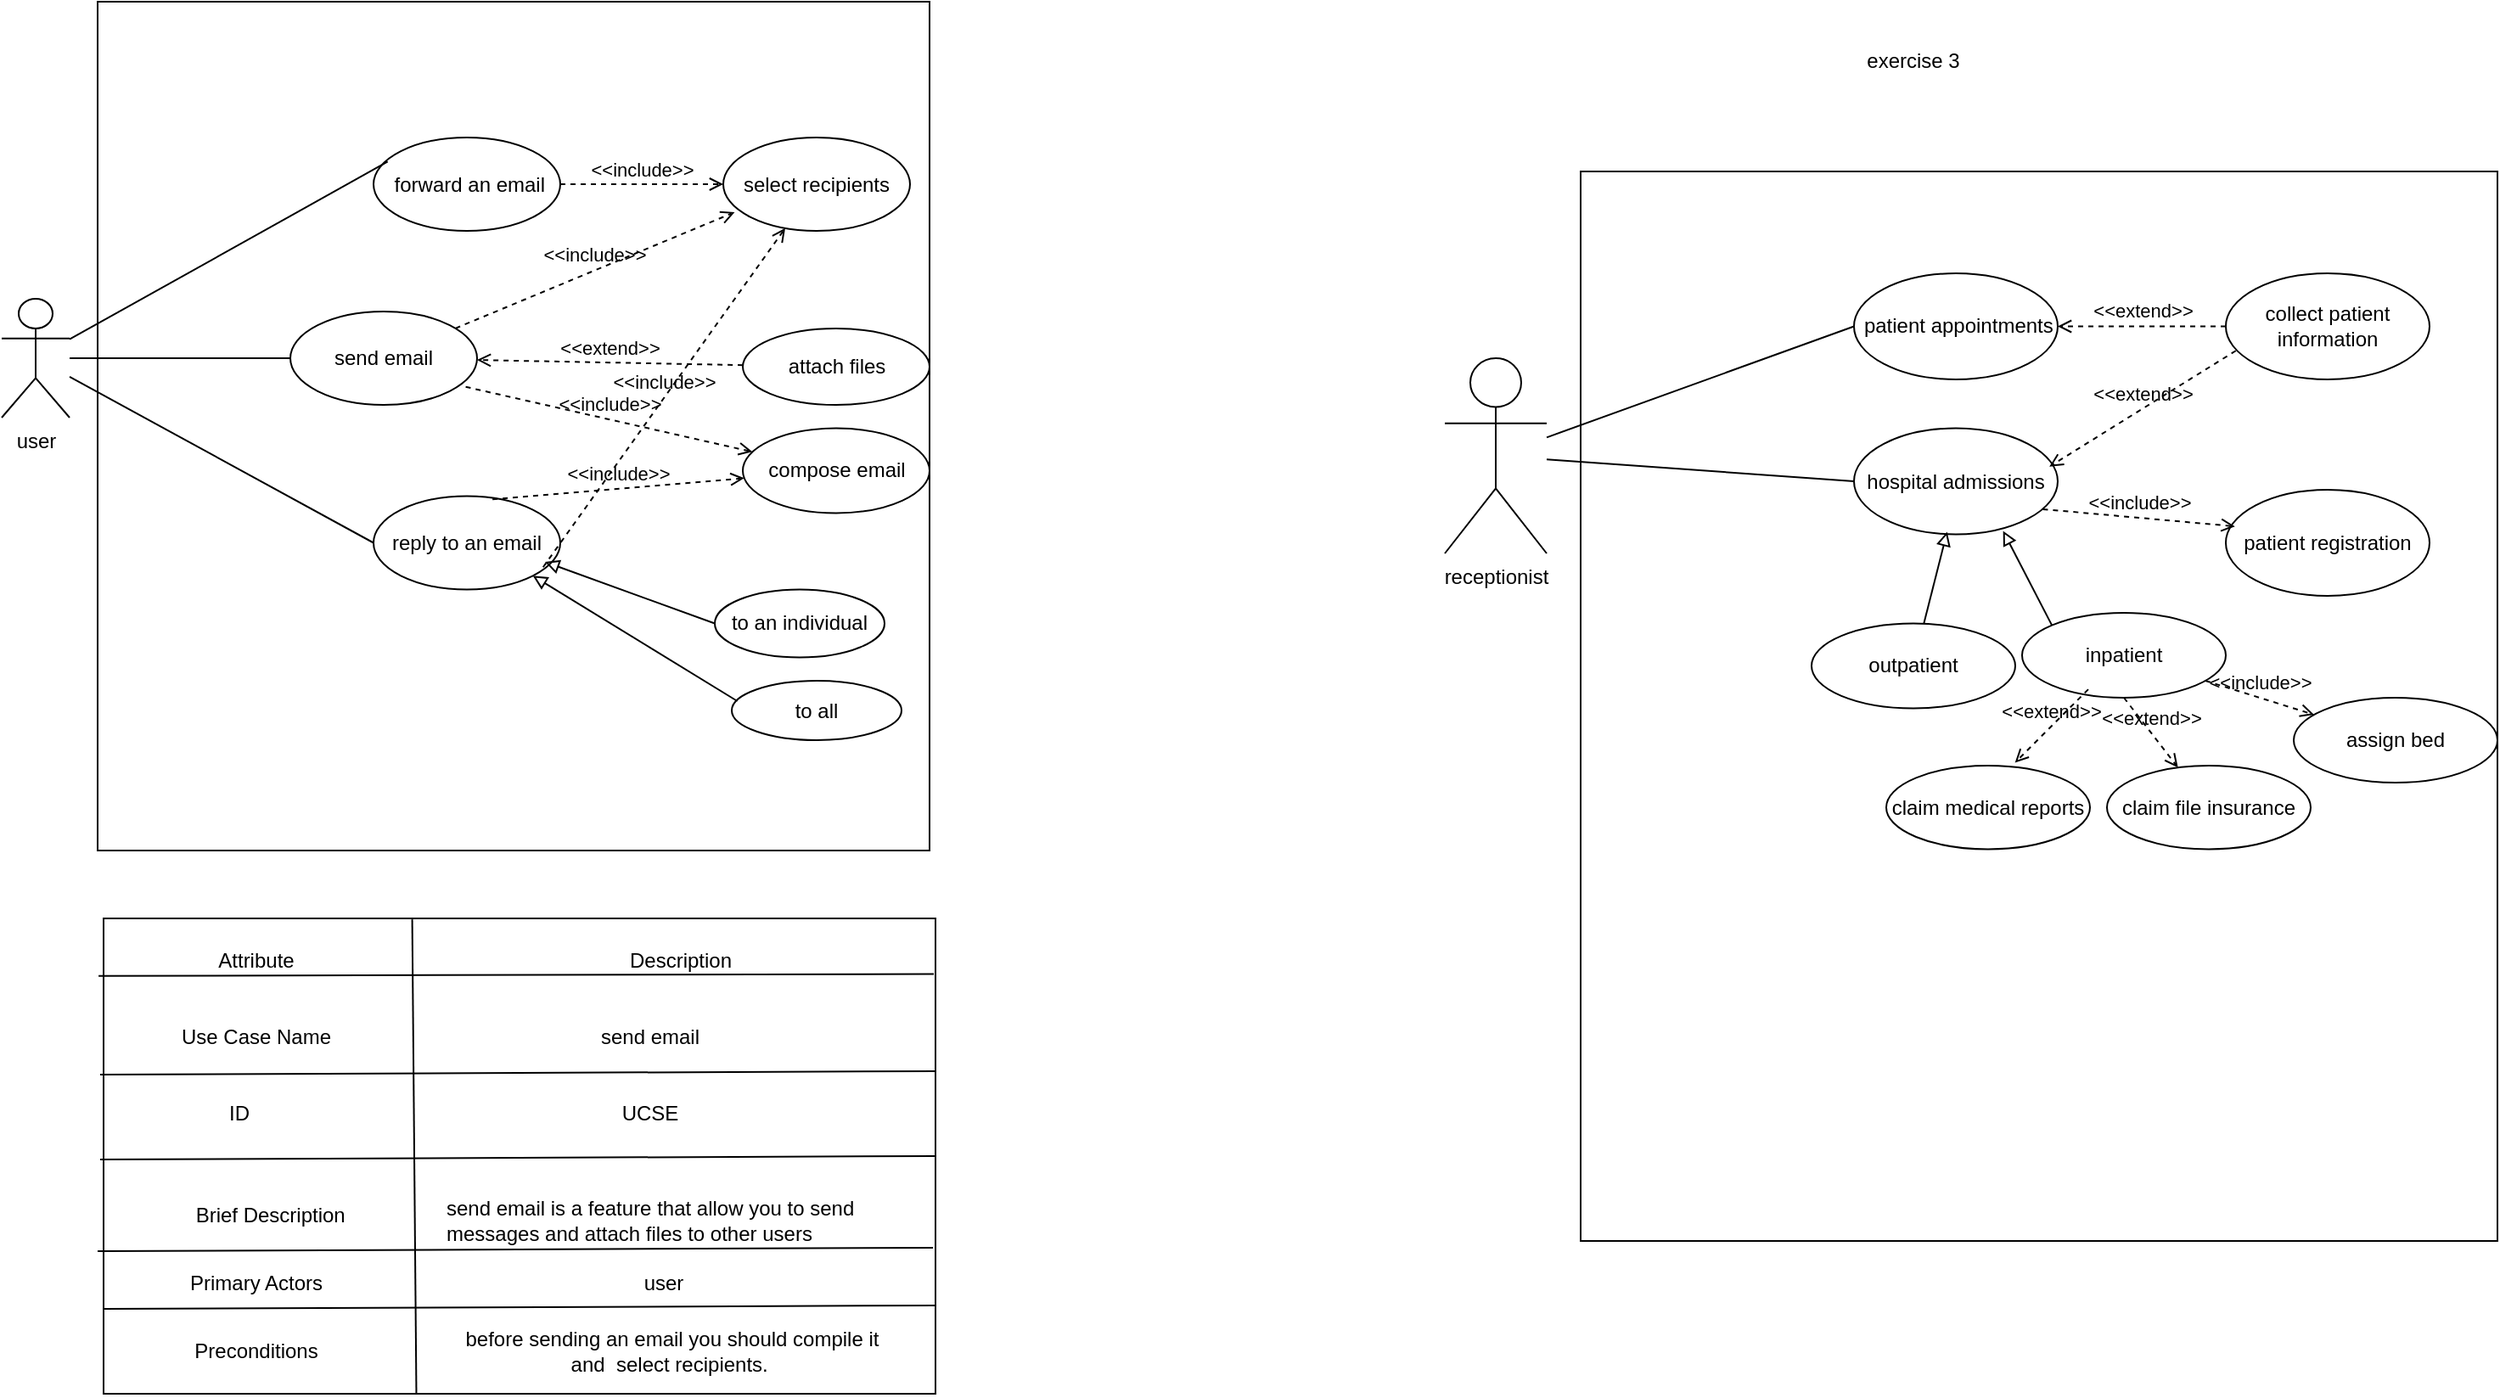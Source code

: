 <mxfile version="28.1.2">
  <diagram name="Page-1" id="fHEczvqBwJ_ko01KXSuw">
    <mxGraphModel dx="629" dy="1582" grid="1" gridSize="10" guides="1" tooltips="1" connect="1" arrows="1" fold="1" page="1" pageScale="1" pageWidth="827" pageHeight="1169" math="0" shadow="0">
      <root>
        <mxCell id="0" />
        <mxCell id="1" parent="0" />
        <mxCell id="b2RSP2JzM9Zo92oys1QP-1" value="exercise 2" style="text;html=1;align=center;verticalAlign=middle;whiteSpace=wrap;rounded=0;" vertex="1" parent="1">
          <mxGeometry x="130" y="10" width="200" height="30" as="geometry" />
        </mxCell>
        <mxCell id="b2RSP2JzM9Zo92oys1QP-2" value="user" style="shape=umlActor;verticalLabelPosition=bottom;verticalAlign=top;html=1;outlineConnect=0;" vertex="1" parent="1">
          <mxGeometry x="30" y="165" width="40" height="70" as="geometry" />
        </mxCell>
        <mxCell id="b2RSP2JzM9Zo92oys1QP-3" value="" style="rounded=0;whiteSpace=wrap;html=1;" vertex="1" parent="1">
          <mxGeometry x="86.5" y="-10" width="490" height="500" as="geometry" />
        </mxCell>
        <mxCell id="b2RSP2JzM9Zo92oys1QP-10" value="compose email" style="ellipse;whiteSpace=wrap;html=1;" vertex="1" parent="1">
          <mxGeometry x="466.5" y="241.25" width="110" height="50" as="geometry" />
        </mxCell>
        <mxCell id="b2RSP2JzM9Zo92oys1QP-11" value="send email" style="ellipse;whiteSpace=wrap;html=1;" vertex="1" parent="1">
          <mxGeometry x="200" y="172.5" width="110" height="55" as="geometry" />
        </mxCell>
        <mxCell id="b2RSP2JzM9Zo92oys1QP-12" value="reply to an email" style="ellipse;whiteSpace=wrap;html=1;" vertex="1" parent="1">
          <mxGeometry x="249" y="281.25" width="110" height="55" as="geometry" />
        </mxCell>
        <mxCell id="b2RSP2JzM9Zo92oys1QP-13" value="&amp;nbsp;forward an email" style="ellipse;whiteSpace=wrap;html=1;" vertex="1" parent="1">
          <mxGeometry x="249" y="70" width="110" height="55" as="geometry" />
        </mxCell>
        <mxCell id="b2RSP2JzM9Zo92oys1QP-14" value="attach files" style="ellipse;whiteSpace=wrap;html=1;" vertex="1" parent="1">
          <mxGeometry x="466.5" y="182.5" width="110" height="45" as="geometry" />
        </mxCell>
        <mxCell id="b2RSP2JzM9Zo92oys1QP-18" value="" style="endArrow=block;html=1;rounded=0;endFill=0;exitX=0;exitY=0.5;exitDx=0;exitDy=0;" edge="1" parent="1" source="b2RSP2JzM9Zo92oys1QP-21">
          <mxGeometry width="50" height="50" relative="1" as="geometry">
            <mxPoint x="420" y="280" as="sourcePoint" />
            <mxPoint x="350" y="320" as="targetPoint" />
          </mxGeometry>
        </mxCell>
        <mxCell id="b2RSP2JzM9Zo92oys1QP-21" value="to an individual" style="ellipse;whiteSpace=wrap;html=1;" vertex="1" parent="1">
          <mxGeometry x="450" y="336.25" width="100" height="40" as="geometry" />
        </mxCell>
        <mxCell id="b2RSP2JzM9Zo92oys1QP-22" value="to all" style="ellipse;whiteSpace=wrap;html=1;" vertex="1" parent="1">
          <mxGeometry x="460" y="390" width="100" height="35" as="geometry" />
        </mxCell>
        <mxCell id="b2RSP2JzM9Zo92oys1QP-23" value="" style="endArrow=block;html=1;rounded=0;endFill=0;entryX=1;entryY=1;entryDx=0;entryDy=0;exitX=0.033;exitY=0.343;exitDx=0;exitDy=0;exitPerimeter=0;" edge="1" parent="1" source="b2RSP2JzM9Zo92oys1QP-22" target="b2RSP2JzM9Zo92oys1QP-12">
          <mxGeometry width="50" height="50" relative="1" as="geometry">
            <mxPoint x="473" y="243" as="sourcePoint" />
            <mxPoint x="406" y="247" as="targetPoint" />
          </mxGeometry>
        </mxCell>
        <mxCell id="b2RSP2JzM9Zo92oys1QP-24" value="select&lt;span style=&quot;background-color: transparent; color: light-dark(rgb(0, 0, 0), rgb(255, 255, 255));&quot;&gt;&amp;nbsp;recipients&lt;/span&gt;" style="ellipse;whiteSpace=wrap;html=1;" vertex="1" parent="1">
          <mxGeometry x="455" y="70" width="110" height="55" as="geometry" />
        </mxCell>
        <mxCell id="b2RSP2JzM9Zo92oys1QP-28" value="exercise 3" style="text;html=1;align=center;verticalAlign=middle;whiteSpace=wrap;rounded=0;" vertex="1" parent="1">
          <mxGeometry x="1071" y="10" width="170" height="30" as="geometry" />
        </mxCell>
        <mxCell id="b2RSP2JzM9Zo92oys1QP-29" value="" style="rounded=0;whiteSpace=wrap;html=1;" vertex="1" parent="1">
          <mxGeometry x="960" y="90" width="540" height="630" as="geometry" />
        </mxCell>
        <mxCell id="b2RSP2JzM9Zo92oys1QP-30" value="receptionist" style="shape=umlActor;verticalLabelPosition=bottom;verticalAlign=top;html=1;outlineConnect=0;" vertex="1" parent="1">
          <mxGeometry x="880" y="200" width="60" height="115" as="geometry" />
        </mxCell>
        <mxCell id="b2RSP2JzM9Zo92oys1QP-32" value="&amp;nbsp;patient appointments" style="ellipse;whiteSpace=wrap;html=1;" vertex="1" parent="1">
          <mxGeometry x="1121" y="150" width="120" height="62.5" as="geometry" />
        </mxCell>
        <mxCell id="b2RSP2JzM9Zo92oys1QP-33" value="hospital admissions" style="ellipse;whiteSpace=wrap;html=1;" vertex="1" parent="1">
          <mxGeometry x="1121" y="241.25" width="120" height="62.5" as="geometry" />
        </mxCell>
        <mxCell id="b2RSP2JzM9Zo92oys1QP-34" value="collect patient information" style="ellipse;whiteSpace=wrap;html=1;" vertex="1" parent="1">
          <mxGeometry x="1340" y="150" width="120" height="62.5" as="geometry" />
        </mxCell>
        <mxCell id="b2RSP2JzM9Zo92oys1QP-35" value="patient registration" style="ellipse;whiteSpace=wrap;html=1;" vertex="1" parent="1">
          <mxGeometry x="1340" y="277.5" width="120" height="62.5" as="geometry" />
        </mxCell>
        <mxCell id="b2RSP2JzM9Zo92oys1QP-40" value="" style="endArrow=none;html=1;rounded=0;entryX=0;entryY=0.5;entryDx=0;entryDy=0;" edge="1" parent="1" source="b2RSP2JzM9Zo92oys1QP-2" target="b2RSP2JzM9Zo92oys1QP-11">
          <mxGeometry width="50" height="50" relative="1" as="geometry">
            <mxPoint x="330" y="330" as="sourcePoint" />
            <mxPoint x="380" y="280" as="targetPoint" />
          </mxGeometry>
        </mxCell>
        <mxCell id="b2RSP2JzM9Zo92oys1QP-41" value="&amp;lt;&amp;lt;include&amp;gt;&amp;gt;" style="html=1;verticalAlign=bottom;labelBackgroundColor=none;endArrow=open;endFill=0;dashed=1;rounded=0;exitX=0.939;exitY=0.807;exitDx=0;exitDy=0;exitPerimeter=0;" edge="1" parent="1" source="b2RSP2JzM9Zo92oys1QP-11" target="b2RSP2JzM9Zo92oys1QP-10">
          <mxGeometry width="160" relative="1" as="geometry">
            <mxPoint x="290" y="140" as="sourcePoint" />
            <mxPoint x="450" y="140" as="targetPoint" />
          </mxGeometry>
        </mxCell>
        <mxCell id="b2RSP2JzM9Zo92oys1QP-42" value="" style="endArrow=none;html=1;rounded=0;entryX=0.076;entryY=0.259;entryDx=0;entryDy=0;entryPerimeter=0;" edge="1" parent="1" source="b2RSP2JzM9Zo92oys1QP-2" target="b2RSP2JzM9Zo92oys1QP-13">
          <mxGeometry width="50" height="50" relative="1" as="geometry">
            <mxPoint x="80" y="202" as="sourcePoint" />
            <mxPoint x="250" y="138" as="targetPoint" />
          </mxGeometry>
        </mxCell>
        <mxCell id="b2RSP2JzM9Zo92oys1QP-43" value="&amp;lt;&amp;lt;include&amp;gt;&amp;gt;" style="html=1;verticalAlign=bottom;labelBackgroundColor=none;endArrow=open;endFill=0;dashed=1;rounded=0;entryX=0;entryY=0.5;entryDx=0;entryDy=0;" edge="1" parent="1" source="b2RSP2JzM9Zo92oys1QP-13" target="b2RSP2JzM9Zo92oys1QP-24">
          <mxGeometry width="160" relative="1" as="geometry">
            <mxPoint x="360" y="138" as="sourcePoint" />
            <mxPoint x="400" y="145" as="targetPoint" />
          </mxGeometry>
        </mxCell>
        <mxCell id="b2RSP2JzM9Zo92oys1QP-46" value="&amp;lt;&amp;lt;include&amp;gt;&amp;gt;" style="html=1;verticalAlign=bottom;labelBackgroundColor=none;endArrow=open;endFill=0;dashed=1;rounded=0;exitX=0.908;exitY=0.761;exitDx=0;exitDy=0;exitPerimeter=0;" edge="1" parent="1" source="b2RSP2JzM9Zo92oys1QP-12" target="b2RSP2JzM9Zo92oys1QP-24">
          <mxGeometry width="160" relative="1" as="geometry">
            <mxPoint x="360" y="409" as="sourcePoint" />
            <mxPoint x="440" y="260" as="targetPoint" />
          </mxGeometry>
        </mxCell>
        <mxCell id="b2RSP2JzM9Zo92oys1QP-49" value="" style="endArrow=none;html=1;rounded=0;entryX=0;entryY=0.5;entryDx=0;entryDy=0;" edge="1" parent="1" source="b2RSP2JzM9Zo92oys1QP-2" target="b2RSP2JzM9Zo92oys1QP-12">
          <mxGeometry width="50" height="50" relative="1" as="geometry">
            <mxPoint x="80" y="213" as="sourcePoint" />
            <mxPoint x="250" y="235" as="targetPoint" />
          </mxGeometry>
        </mxCell>
        <mxCell id="b2RSP2JzM9Zo92oys1QP-50" value="&amp;lt;&amp;lt;extend&amp;gt;&amp;gt;" style="html=1;verticalAlign=bottom;labelBackgroundColor=none;endArrow=open;endFill=0;dashed=1;rounded=0;" edge="1" parent="1" source="b2RSP2JzM9Zo92oys1QP-14" target="b2RSP2JzM9Zo92oys1QP-11">
          <mxGeometry width="160" relative="1" as="geometry">
            <mxPoint x="220" y="280" as="sourcePoint" />
            <mxPoint x="380" y="280" as="targetPoint" />
          </mxGeometry>
        </mxCell>
        <mxCell id="b2RSP2JzM9Zo92oys1QP-51" value="&amp;lt;&amp;lt;include&amp;gt;&amp;gt;" style="html=1;verticalAlign=bottom;labelBackgroundColor=none;endArrow=open;endFill=0;dashed=1;rounded=0;exitX=0.637;exitY=0.034;exitDx=0;exitDy=0;exitPerimeter=0;" edge="1" parent="1" source="b2RSP2JzM9Zo92oys1QP-12" target="b2RSP2JzM9Zo92oys1QP-10">
          <mxGeometry width="160" relative="1" as="geometry">
            <mxPoint x="220" y="210" as="sourcePoint" />
            <mxPoint x="380" y="210" as="targetPoint" />
          </mxGeometry>
        </mxCell>
        <mxCell id="b2RSP2JzM9Zo92oys1QP-56" value="&amp;lt;&amp;lt;include&amp;gt;&amp;gt;" style="html=1;verticalAlign=bottom;labelBackgroundColor=none;endArrow=open;endFill=0;dashed=1;rounded=0;entryX=0.061;entryY=0.8;entryDx=0;entryDy=0;entryPerimeter=0;" edge="1" parent="1" source="b2RSP2JzM9Zo92oys1QP-11" target="b2RSP2JzM9Zo92oys1QP-24">
          <mxGeometry width="160" relative="1" as="geometry">
            <mxPoint x="371" y="341" as="sourcePoint" />
            <mxPoint x="450" y="279" as="targetPoint" />
          </mxGeometry>
        </mxCell>
        <mxCell id="b2RSP2JzM9Zo92oys1QP-57" value="" style="rounded=0;whiteSpace=wrap;html=1;" vertex="1" parent="1">
          <mxGeometry x="90" y="530" width="490" height="280" as="geometry" />
        </mxCell>
        <mxCell id="b2RSP2JzM9Zo92oys1QP-59" value="" style="endArrow=none;html=1;rounded=0;exitX=-0.006;exitY=0.121;exitDx=0;exitDy=0;exitPerimeter=0;entryX=0.998;entryY=0.117;entryDx=0;entryDy=0;entryPerimeter=0;" edge="1" parent="1" source="b2RSP2JzM9Zo92oys1QP-57" target="b2RSP2JzM9Zo92oys1QP-57">
          <mxGeometry width="50" height="50" relative="1" as="geometry">
            <mxPoint x="270" y="760" as="sourcePoint" />
            <mxPoint x="320" y="710" as="targetPoint" />
          </mxGeometry>
        </mxCell>
        <mxCell id="b2RSP2JzM9Zo92oys1QP-60" value="" style="endArrow=none;html=1;rounded=0;entryX=0.371;entryY=0.002;entryDx=0;entryDy=0;entryPerimeter=0;exitX=0.376;exitY=0.999;exitDx=0;exitDy=0;exitPerimeter=0;" edge="1" parent="1" source="b2RSP2JzM9Zo92oys1QP-57" target="b2RSP2JzM9Zo92oys1QP-57">
          <mxGeometry width="50" height="50" relative="1" as="geometry">
            <mxPoint x="270" y="760" as="sourcePoint" />
            <mxPoint x="320" y="710" as="targetPoint" />
          </mxGeometry>
        </mxCell>
        <mxCell id="b2RSP2JzM9Zo92oys1QP-61" value="" style="endArrow=none;html=1;rounded=0;exitX=-0.006;exitY=0.121;exitDx=0;exitDy=0;exitPerimeter=0;entryX=0.998;entryY=0.117;entryDx=0;entryDy=0;entryPerimeter=0;" edge="1" parent="1">
          <mxGeometry width="50" height="50" relative="1" as="geometry">
            <mxPoint x="88" y="622" as="sourcePoint" />
            <mxPoint x="580" y="620" as="targetPoint" />
          </mxGeometry>
        </mxCell>
        <mxCell id="b2RSP2JzM9Zo92oys1QP-66" value="" style="endArrow=none;html=1;rounded=0;exitX=-0.006;exitY=0.121;exitDx=0;exitDy=0;exitPerimeter=0;entryX=0.998;entryY=0.117;entryDx=0;entryDy=0;entryPerimeter=0;" edge="1" parent="1">
          <mxGeometry width="50" height="50" relative="1" as="geometry">
            <mxPoint x="88" y="672" as="sourcePoint" />
            <mxPoint x="580" y="670" as="targetPoint" />
          </mxGeometry>
        </mxCell>
        <mxCell id="b2RSP2JzM9Zo92oys1QP-68" value="" style="endArrow=none;html=1;rounded=0;exitX=-0.006;exitY=0.121;exitDx=0;exitDy=0;exitPerimeter=0;entryX=0.998;entryY=0.117;entryDx=0;entryDy=0;entryPerimeter=0;" edge="1" parent="1">
          <mxGeometry width="50" height="50" relative="1" as="geometry">
            <mxPoint x="86.5" y="726" as="sourcePoint" />
            <mxPoint x="578.5" y="724" as="targetPoint" />
          </mxGeometry>
        </mxCell>
        <mxCell id="b2RSP2JzM9Zo92oys1QP-69" value="" style="endArrow=none;html=1;rounded=0;entryX=0.998;entryY=0.117;entryDx=0;entryDy=0;entryPerimeter=0;" edge="1" parent="1">
          <mxGeometry width="50" height="50" relative="1" as="geometry">
            <mxPoint x="90" y="760" as="sourcePoint" />
            <mxPoint x="580" y="758" as="targetPoint" />
          </mxGeometry>
        </mxCell>
        <mxCell id="b2RSP2JzM9Zo92oys1QP-73" value="Attribute" style="text;html=1;align=center;verticalAlign=middle;whiteSpace=wrap;rounded=0;" vertex="1" parent="1">
          <mxGeometry x="110" y="540" width="140" height="30" as="geometry" />
        </mxCell>
        <mxCell id="b2RSP2JzM9Zo92oys1QP-74" value="Description" style="text;html=1;align=center;verticalAlign=middle;whiteSpace=wrap;rounded=0;" vertex="1" parent="1">
          <mxGeometry x="370" y="540" width="120" height="30" as="geometry" />
        </mxCell>
        <mxCell id="b2RSP2JzM9Zo92oys1QP-75" value="send email" style="text;html=1;align=center;verticalAlign=middle;whiteSpace=wrap;rounded=0;" vertex="1" parent="1">
          <mxGeometry x="356.5" y="585" width="110" height="30" as="geometry" />
        </mxCell>
        <mxCell id="b2RSP2JzM9Zo92oys1QP-76" value="&lt;div&gt;send email is a feature that allow you to send messages and attach files to other users&lt;/div&gt;" style="text;html=1;align=left;verticalAlign=middle;whiteSpace=wrap;rounded=0;" vertex="1" parent="1">
          <mxGeometry x="290" y="695" width="280" height="25" as="geometry" />
        </mxCell>
        <mxCell id="b2RSP2JzM9Zo92oys1QP-77" value="UCSE" style="text;html=1;align=center;verticalAlign=middle;whiteSpace=wrap;rounded=0;" vertex="1" parent="1">
          <mxGeometry x="381.5" y="630" width="60" height="30" as="geometry" />
        </mxCell>
        <mxCell id="b2RSP2JzM9Zo92oys1QP-78" value="ID" style="text;html=1;align=center;verticalAlign=middle;whiteSpace=wrap;rounded=0;" vertex="1" parent="1">
          <mxGeometry x="140" y="630" width="60" height="30" as="geometry" />
        </mxCell>
        <mxCell id="b2RSP2JzM9Zo92oys1QP-79" value="Brief Description&amp;nbsp;" style="text;html=1;align=center;verticalAlign=middle;whiteSpace=wrap;rounded=0;" vertex="1" parent="1">
          <mxGeometry x="140" y="690" width="100" height="30" as="geometry" />
        </mxCell>
        <mxCell id="b2RSP2JzM9Zo92oys1QP-81" value="Primary Actors" style="text;html=1;align=center;verticalAlign=middle;whiteSpace=wrap;rounded=0;" vertex="1" parent="1">
          <mxGeometry x="130" y="730" width="100" height="30" as="geometry" />
        </mxCell>
        <mxCell id="b2RSP2JzM9Zo92oys1QP-82" value="user" style="text;html=1;align=center;verticalAlign=middle;whiteSpace=wrap;rounded=0;" vertex="1" parent="1">
          <mxGeometry x="390" y="730" width="60" height="30" as="geometry" />
        </mxCell>
        <mxCell id="b2RSP2JzM9Zo92oys1QP-83" value="Preconditions" style="text;html=1;align=center;verticalAlign=middle;whiteSpace=wrap;rounded=0;" vertex="1" parent="1">
          <mxGeometry x="150" y="770" width="60" height="30" as="geometry" />
        </mxCell>
        <mxCell id="b2RSP2JzM9Zo92oys1QP-84" value="before sending an email you should compile it and&amp;nbsp; select&lt;span style=&quot;color: light-dark(rgb(0, 0, 0), rgb(255, 255, 255)); background-color: transparent;&quot;&gt;&amp;nbsp;recipients.&amp;nbsp;&lt;/span&gt;" style="text;html=1;align=center;verticalAlign=middle;whiteSpace=wrap;rounded=0;" vertex="1" parent="1">
          <mxGeometry x="290" y="770" width="270" height="30" as="geometry" />
        </mxCell>
        <mxCell id="b2RSP2JzM9Zo92oys1QP-95" value="Use Case Name" style="text;html=1;align=center;verticalAlign=middle;whiteSpace=wrap;rounded=0;" vertex="1" parent="1">
          <mxGeometry x="130" y="585" width="100" height="30" as="geometry" />
        </mxCell>
        <mxCell id="b2RSP2JzM9Zo92oys1QP-103" value="&amp;lt;&amp;lt;extend&amp;gt;&amp;gt;" style="html=1;verticalAlign=bottom;labelBackgroundColor=none;endArrow=open;endFill=0;dashed=1;rounded=0;entryX=1;entryY=0.5;entryDx=0;entryDy=0;" edge="1" parent="1" source="b2RSP2JzM9Zo92oys1QP-34" target="b2RSP2JzM9Zo92oys1QP-32">
          <mxGeometry width="160" relative="1" as="geometry">
            <mxPoint x="1368" y="235" as="sourcePoint" />
            <mxPoint x="1210" y="283" as="targetPoint" />
          </mxGeometry>
        </mxCell>
        <mxCell id="b2RSP2JzM9Zo92oys1QP-104" value="&amp;lt;&amp;lt;include&amp;gt;&amp;gt;" style="html=1;verticalAlign=bottom;labelBackgroundColor=none;endArrow=open;endFill=0;dashed=1;rounded=0;exitX=0.927;exitY=0.763;exitDx=0;exitDy=0;exitPerimeter=0;entryX=0.045;entryY=0.345;entryDx=0;entryDy=0;entryPerimeter=0;" edge="1" parent="1" source="b2RSP2JzM9Zo92oys1QP-33" target="b2RSP2JzM9Zo92oys1QP-35">
          <mxGeometry width="160" relative="1" as="geometry">
            <mxPoint x="1190" y="303.75" as="sourcePoint" />
            <mxPoint x="1320" y="306.75" as="targetPoint" />
          </mxGeometry>
        </mxCell>
        <mxCell id="b2RSP2JzM9Zo92oys1QP-107" value="" style="endArrow=block;html=1;rounded=0;endFill=0;entryX=0.457;entryY=0.976;entryDx=0;entryDy=0;entryPerimeter=0;" edge="1" parent="1" source="b2RSP2JzM9Zo92oys1QP-110" target="b2RSP2JzM9Zo92oys1QP-33">
          <mxGeometry width="50" height="50" relative="1" as="geometry">
            <mxPoint x="1170" y="300" as="sourcePoint" />
            <mxPoint x="1090" y="241" as="targetPoint" />
          </mxGeometry>
        </mxCell>
        <mxCell id="b2RSP2JzM9Zo92oys1QP-108" value="inpatient" style="ellipse;whiteSpace=wrap;html=1;" vertex="1" parent="1">
          <mxGeometry x="1220" y="350" width="120" height="50" as="geometry" />
        </mxCell>
        <mxCell id="b2RSP2JzM9Zo92oys1QP-110" value="outpatient" style="ellipse;whiteSpace=wrap;html=1;" vertex="1" parent="1">
          <mxGeometry x="1096" y="356.25" width="120" height="50" as="geometry" />
        </mxCell>
        <mxCell id="b2RSP2JzM9Zo92oys1QP-111" value="" style="endArrow=block;html=1;rounded=0;endFill=0;exitX=0;exitY=0;exitDx=0;exitDy=0;entryX=0.732;entryY=0.968;entryDx=0;entryDy=0;entryPerimeter=0;" edge="1" parent="1" source="b2RSP2JzM9Zo92oys1QP-108" target="b2RSP2JzM9Zo92oys1QP-33">
          <mxGeometry width="50" height="50" relative="1" as="geometry">
            <mxPoint x="1169" y="316" as="sourcePoint" />
            <mxPoint x="1250" y="350" as="targetPoint" />
          </mxGeometry>
        </mxCell>
        <mxCell id="b2RSP2JzM9Zo92oys1QP-113" value="" style="endArrow=none;html=1;rounded=0;entryX=0;entryY=0.5;entryDx=0;entryDy=0;" edge="1" parent="1" source="b2RSP2JzM9Zo92oys1QP-30" target="b2RSP2JzM9Zo92oys1QP-32">
          <mxGeometry width="50" height="50" relative="1" as="geometry">
            <mxPoint x="930" y="295" as="sourcePoint" />
            <mxPoint x="980" y="245" as="targetPoint" />
          </mxGeometry>
        </mxCell>
        <mxCell id="b2RSP2JzM9Zo92oys1QP-114" value="&amp;lt;&amp;lt;include&amp;gt;&amp;gt;" style="html=1;verticalAlign=bottom;labelBackgroundColor=none;endArrow=open;endFill=0;dashed=1;rounded=0;" edge="1" parent="1" source="b2RSP2JzM9Zo92oys1QP-108" target="b2RSP2JzM9Zo92oys1QP-116">
          <mxGeometry width="160" relative="1" as="geometry">
            <mxPoint x="1100" y="350" as="sourcePoint" />
            <mxPoint x="1260" y="350" as="targetPoint" />
          </mxGeometry>
        </mxCell>
        <mxCell id="b2RSP2JzM9Zo92oys1QP-116" value="assign bed" style="ellipse;whiteSpace=wrap;html=1;" vertex="1" parent="1">
          <mxGeometry x="1380" y="400" width="120" height="50" as="geometry" />
        </mxCell>
        <mxCell id="b2RSP2JzM9Zo92oys1QP-117" value="&amp;lt;&amp;lt;extend&amp;gt;&amp;gt;" style="html=1;verticalAlign=bottom;labelBackgroundColor=none;endArrow=open;endFill=0;dashed=1;rounded=0;exitX=0.5;exitY=1;exitDx=0;exitDy=0;" edge="1" parent="1" source="b2RSP2JzM9Zo92oys1QP-108" target="b2RSP2JzM9Zo92oys1QP-118">
          <mxGeometry width="160" relative="1" as="geometry">
            <mxPoint x="1170" y="449.2" as="sourcePoint" />
            <mxPoint x="1330" y="449.2" as="targetPoint" />
          </mxGeometry>
        </mxCell>
        <mxCell id="b2RSP2JzM9Zo92oys1QP-118" value="claim file insurance" style="ellipse;whiteSpace=wrap;html=1;" vertex="1" parent="1">
          <mxGeometry x="1270" y="440" width="120" height="49.2" as="geometry" />
        </mxCell>
        <mxCell id="b2RSP2JzM9Zo92oys1QP-119" value="&amp;lt;&amp;lt;extend&amp;gt;&amp;gt;" style="html=1;verticalAlign=bottom;labelBackgroundColor=none;endArrow=open;endFill=0;dashed=1;rounded=0;exitX=0.325;exitY=0.901;exitDx=0;exitDy=0;entryX=0.632;entryY=-0.035;entryDx=0;entryDy=0;entryPerimeter=0;exitPerimeter=0;" edge="1" parent="1" source="b2RSP2JzM9Zo92oys1QP-108" target="b2RSP2JzM9Zo92oys1QP-120">
          <mxGeometry width="160" relative="1" as="geometry">
            <mxPoint x="1290" y="410" as="sourcePoint" />
            <mxPoint x="1322" y="451" as="targetPoint" />
          </mxGeometry>
        </mxCell>
        <mxCell id="b2RSP2JzM9Zo92oys1QP-120" value="claim&amp;nbsp;medical reports" style="ellipse;whiteSpace=wrap;html=1;" vertex="1" parent="1">
          <mxGeometry x="1140" y="440" width="120" height="49.2" as="geometry" />
        </mxCell>
        <mxCell id="b2RSP2JzM9Zo92oys1QP-121" value="" style="endArrow=none;html=1;rounded=0;entryX=0;entryY=0.5;entryDx=0;entryDy=0;" edge="1" parent="1" source="b2RSP2JzM9Zo92oys1QP-30" target="b2RSP2JzM9Zo92oys1QP-33">
          <mxGeometry width="50" height="50" relative="1" as="geometry">
            <mxPoint x="1170" y="370" as="sourcePoint" />
            <mxPoint x="1220" y="320" as="targetPoint" />
          </mxGeometry>
        </mxCell>
        <mxCell id="b2RSP2JzM9Zo92oys1QP-122" value="&amp;lt;&amp;lt;extend&amp;gt;&amp;gt;" style="html=1;verticalAlign=bottom;labelBackgroundColor=none;endArrow=open;endFill=0;dashed=1;rounded=0;entryX=0.959;entryY=0.362;entryDx=0;entryDy=0;entryPerimeter=0;exitX=0.049;exitY=0.73;exitDx=0;exitDy=0;exitPerimeter=0;" edge="1" parent="1" source="b2RSP2JzM9Zo92oys1QP-34" target="b2RSP2JzM9Zo92oys1QP-33">
          <mxGeometry width="160" relative="1" as="geometry">
            <mxPoint x="1350" y="191" as="sourcePoint" />
            <mxPoint x="1251" y="191" as="targetPoint" />
          </mxGeometry>
        </mxCell>
      </root>
    </mxGraphModel>
  </diagram>
</mxfile>
